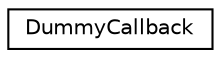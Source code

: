 digraph "Graphical Class Hierarchy"
{
 // LATEX_PDF_SIZE
  edge [fontname="Helvetica",fontsize="10",labelfontname="Helvetica",labelfontsize="10"];
  node [fontname="Helvetica",fontsize="10",shape=record];
  rankdir="LR";
  Node0 [label="DummyCallback",height=0.2,width=0.4,color="black", fillcolor="white", style="filled",URL="$struct_dummy_callback.html",tooltip=" "];
}
